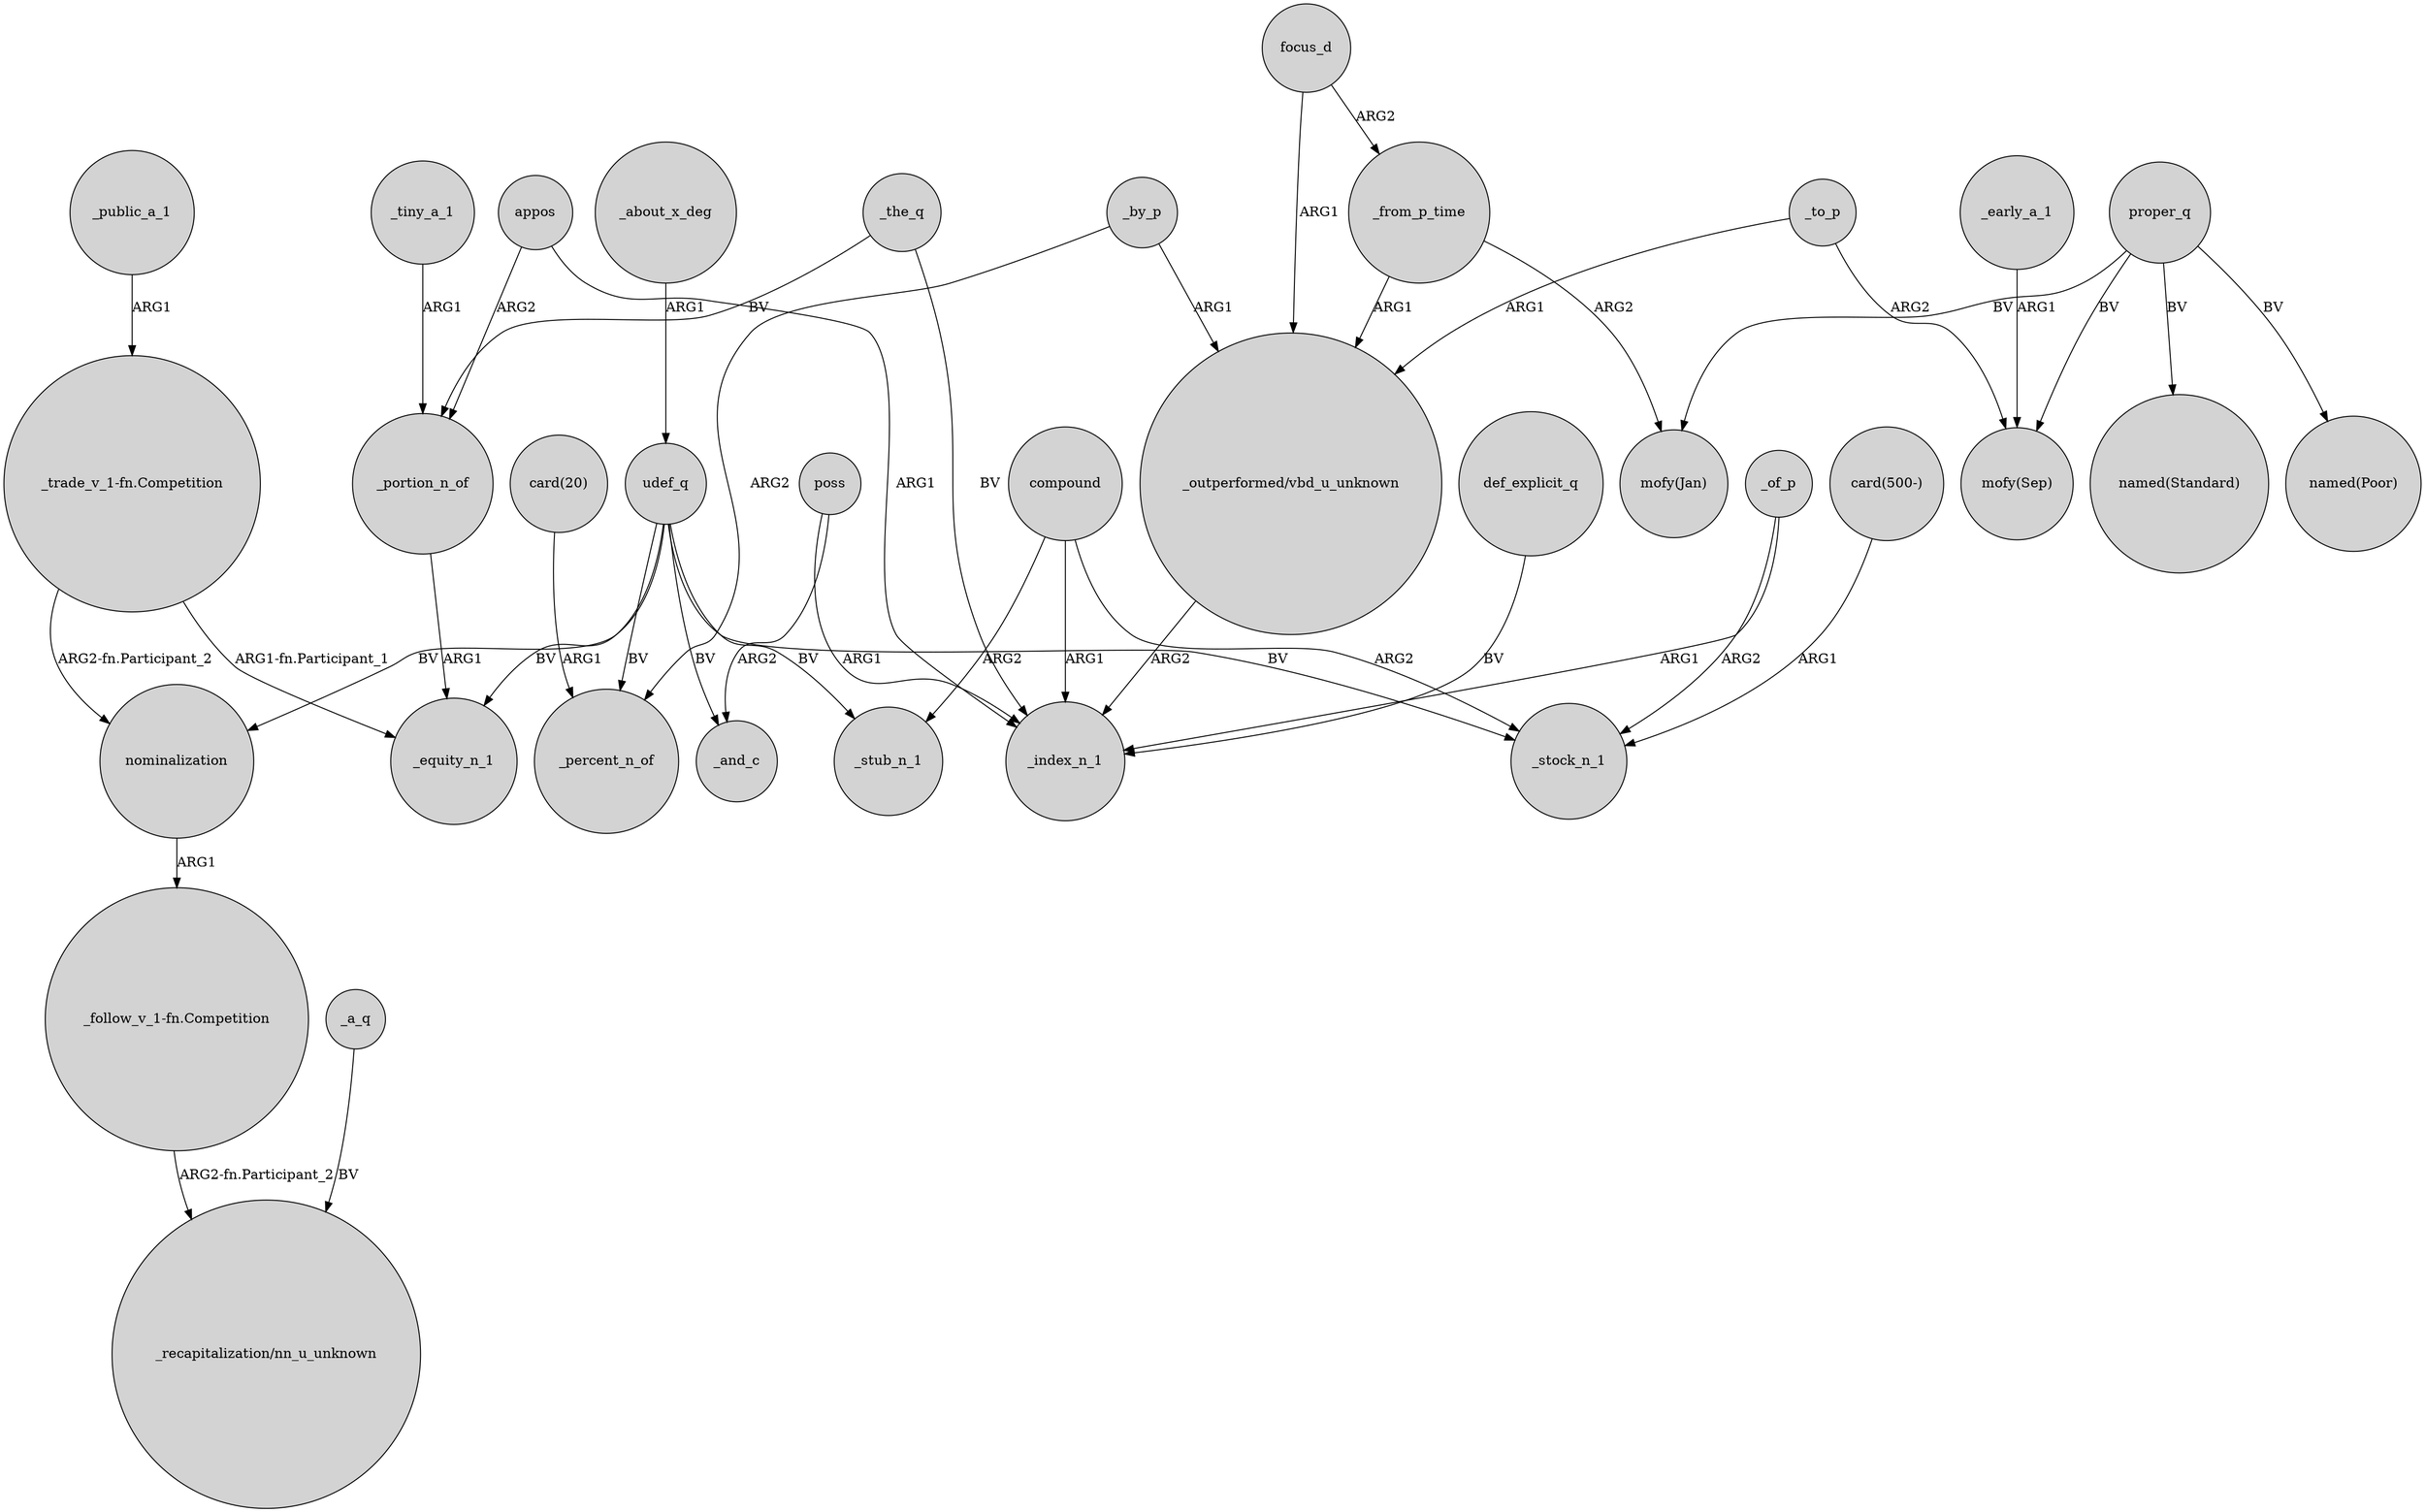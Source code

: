 digraph {
	node [shape=circle style=filled]
	"_follow_v_1-fn.Competition" -> "_recapitalization/nn_u_unknown" [label="ARG2-fn.Participant_2"]
	proper_q -> "mofy(Jan)" [label=BV]
	def_explicit_q -> _index_n_1 [label=BV]
	proper_q -> "named(Poor)" [label=BV]
	"card(20)" -> _percent_n_of [label=ARG1]
	_by_p -> _percent_n_of [label=ARG2]
	udef_q -> _stub_n_1 [label=BV]
	poss -> _index_n_1 [label=ARG1]
	_public_a_1 -> "_trade_v_1-fn.Competition" [label=ARG1]
	udef_q -> nominalization [label=BV]
	udef_q -> _equity_n_1 [label=BV]
	nominalization -> "_follow_v_1-fn.Competition" [label=ARG1]
	_a_q -> "_recapitalization/nn_u_unknown" [label=BV]
	_the_q -> _index_n_1 [label=BV]
	udef_q -> _and_c [label=BV]
	_the_q -> _portion_n_of [label=BV]
	_portion_n_of -> _equity_n_1 [label=ARG1]
	_about_x_deg -> udef_q [label=ARG1]
	_from_p_time -> "mofy(Jan)" [label=ARG2]
	_tiny_a_1 -> _portion_n_of [label=ARG1]
	_by_p -> "_outperformed/vbd_u_unknown" [label=ARG1]
	"_outperformed/vbd_u_unknown" -> _index_n_1 [label=ARG2]
	udef_q -> _stock_n_1 [label=BV]
	poss -> _and_c [label=ARG2]
	_to_p -> "mofy(Sep)" [label=ARG2]
	"card(500-)" -> _stock_n_1 [label=ARG1]
	udef_q -> _percent_n_of [label=BV]
	compound -> _stub_n_1 [label=ARG2]
	_from_p_time -> "_outperformed/vbd_u_unknown" [label=ARG1]
	_early_a_1 -> "mofy(Sep)" [label=ARG1]
	"_trade_v_1-fn.Competition" -> _equity_n_1 [label="ARG1-fn.Participant_1"]
	appos -> _index_n_1 [label=ARG1]
	compound -> _stock_n_1 [label=ARG2]
	appos -> _portion_n_of [label=ARG2]
	proper_q -> "named(Standard)" [label=BV]
	compound -> _index_n_1 [label=ARG1]
	_of_p -> _stock_n_1 [label=ARG2]
	proper_q -> "mofy(Sep)" [label=BV]
	focus_d -> _from_p_time [label=ARG2]
	_of_p -> _index_n_1 [label=ARG1]
	"_trade_v_1-fn.Competition" -> nominalization [label="ARG2-fn.Participant_2"]
	_to_p -> "_outperformed/vbd_u_unknown" [label=ARG1]
	focus_d -> "_outperformed/vbd_u_unknown" [label=ARG1]
}
